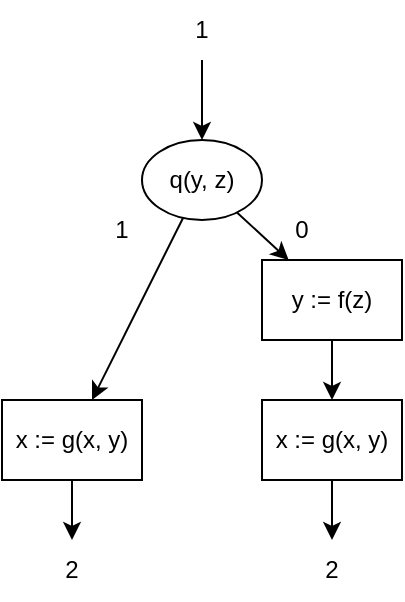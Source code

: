 <mxfile version="15.7.0" type="device"><diagram id="auvaHYt9D2mUyiJxwVjn" name="Page-1"><mxGraphModel dx="1422" dy="780" grid="1" gridSize="10" guides="1" tooltips="1" connect="1" arrows="1" fold="1" page="1" pageScale="1" pageWidth="827" pageHeight="1169" math="0" shadow="0"><root><mxCell id="0"/><mxCell id="1" parent="0"/><mxCell id="MHACH6j-HtFHJqTEPKph-1" value="q(y, z)" style="ellipse;whiteSpace=wrap;html=1;" vertex="1" parent="1"><mxGeometry x="90" y="80" width="60" height="40" as="geometry"/></mxCell><mxCell id="MHACH6j-HtFHJqTEPKph-2" value="" style="endArrow=classic;html=1;rounded=0;startArrow=none;" edge="1" parent="1" target="MHACH6j-HtFHJqTEPKph-1"><mxGeometry width="50" height="50" relative="1" as="geometry"><mxPoint x="120" y="40" as="sourcePoint"/><mxPoint x="250" y="360" as="targetPoint"/></mxGeometry></mxCell><mxCell id="MHACH6j-HtFHJqTEPKph-3" value="y := f(z)" style="rounded=0;whiteSpace=wrap;html=1;" vertex="1" parent="1"><mxGeometry x="150" y="140" width="70" height="40" as="geometry"/></mxCell><mxCell id="MHACH6j-HtFHJqTEPKph-4" value="x := g(x, y)" style="rounded=0;whiteSpace=wrap;html=1;" vertex="1" parent="1"><mxGeometry x="150" y="210" width="70" height="40" as="geometry"/></mxCell><mxCell id="MHACH6j-HtFHJqTEPKph-5" value="x := g(x, y)" style="rounded=0;whiteSpace=wrap;html=1;" vertex="1" parent="1"><mxGeometry x="20" y="210" width="70" height="40" as="geometry"/></mxCell><mxCell id="MHACH6j-HtFHJqTEPKph-6" value="" style="endArrow=classic;html=1;rounded=0;" edge="1" parent="1" source="MHACH6j-HtFHJqTEPKph-1" target="MHACH6j-HtFHJqTEPKph-3"><mxGeometry width="50" height="50" relative="1" as="geometry"><mxPoint x="130" y="50" as="sourcePoint"/><mxPoint x="130" y="90" as="targetPoint"/></mxGeometry></mxCell><mxCell id="MHACH6j-HtFHJqTEPKph-7" value="" style="endArrow=classic;html=1;rounded=0;" edge="1" parent="1" source="MHACH6j-HtFHJqTEPKph-3" target="MHACH6j-HtFHJqTEPKph-4"><mxGeometry width="50" height="50" relative="1" as="geometry"><mxPoint x="140" y="60" as="sourcePoint"/><mxPoint x="140" y="100" as="targetPoint"/></mxGeometry></mxCell><mxCell id="MHACH6j-HtFHJqTEPKph-8" value="" style="endArrow=classic;html=1;rounded=0;" edge="1" parent="1" source="MHACH6j-HtFHJqTEPKph-1" target="MHACH6j-HtFHJqTEPKph-5"><mxGeometry width="50" height="50" relative="1" as="geometry"><mxPoint x="150" y="70" as="sourcePoint"/><mxPoint x="150" y="110" as="targetPoint"/></mxGeometry></mxCell><mxCell id="MHACH6j-HtFHJqTEPKph-9" value="" style="endArrow=classic;html=1;rounded=0;" edge="1" parent="1" source="MHACH6j-HtFHJqTEPKph-5"><mxGeometry width="50" height="50" relative="1" as="geometry"><mxPoint x="160" y="80" as="sourcePoint"/><mxPoint x="55" y="280" as="targetPoint"/></mxGeometry></mxCell><mxCell id="MHACH6j-HtFHJqTEPKph-10" value="" style="endArrow=classic;html=1;rounded=0;" edge="1" parent="1" source="MHACH6j-HtFHJqTEPKph-4"><mxGeometry width="50" height="50" relative="1" as="geometry"><mxPoint x="65" y="260" as="sourcePoint"/><mxPoint x="185" y="280" as="targetPoint"/></mxGeometry></mxCell><mxCell id="MHACH6j-HtFHJqTEPKph-11" value="1" style="text;html=1;strokeColor=none;fillColor=none;align=center;verticalAlign=middle;whiteSpace=wrap;rounded=0;" vertex="1" parent="1"><mxGeometry x="100" y="10" width="40" height="30" as="geometry"/></mxCell><mxCell id="MHACH6j-HtFHJqTEPKph-13" value="2" style="text;html=1;strokeColor=none;fillColor=none;align=center;verticalAlign=middle;whiteSpace=wrap;rounded=0;" vertex="1" parent="1"><mxGeometry x="35" y="280" width="40" height="30" as="geometry"/></mxCell><mxCell id="MHACH6j-HtFHJqTEPKph-14" value="2" style="text;html=1;strokeColor=none;fillColor=none;align=center;verticalAlign=middle;whiteSpace=wrap;rounded=0;" vertex="1" parent="1"><mxGeometry x="165" y="280" width="40" height="30" as="geometry"/></mxCell><mxCell id="MHACH6j-HtFHJqTEPKph-16" value="1" style="text;html=1;strokeColor=none;fillColor=none;align=center;verticalAlign=middle;whiteSpace=wrap;rounded=0;" vertex="1" parent="1"><mxGeometry x="60" y="110" width="40" height="30" as="geometry"/></mxCell><mxCell id="MHACH6j-HtFHJqTEPKph-17" value="0" style="text;html=1;strokeColor=none;fillColor=none;align=center;verticalAlign=middle;whiteSpace=wrap;rounded=0;" vertex="1" parent="1"><mxGeometry x="150" y="110" width="40" height="30" as="geometry"/></mxCell></root></mxGraphModel></diagram></mxfile>